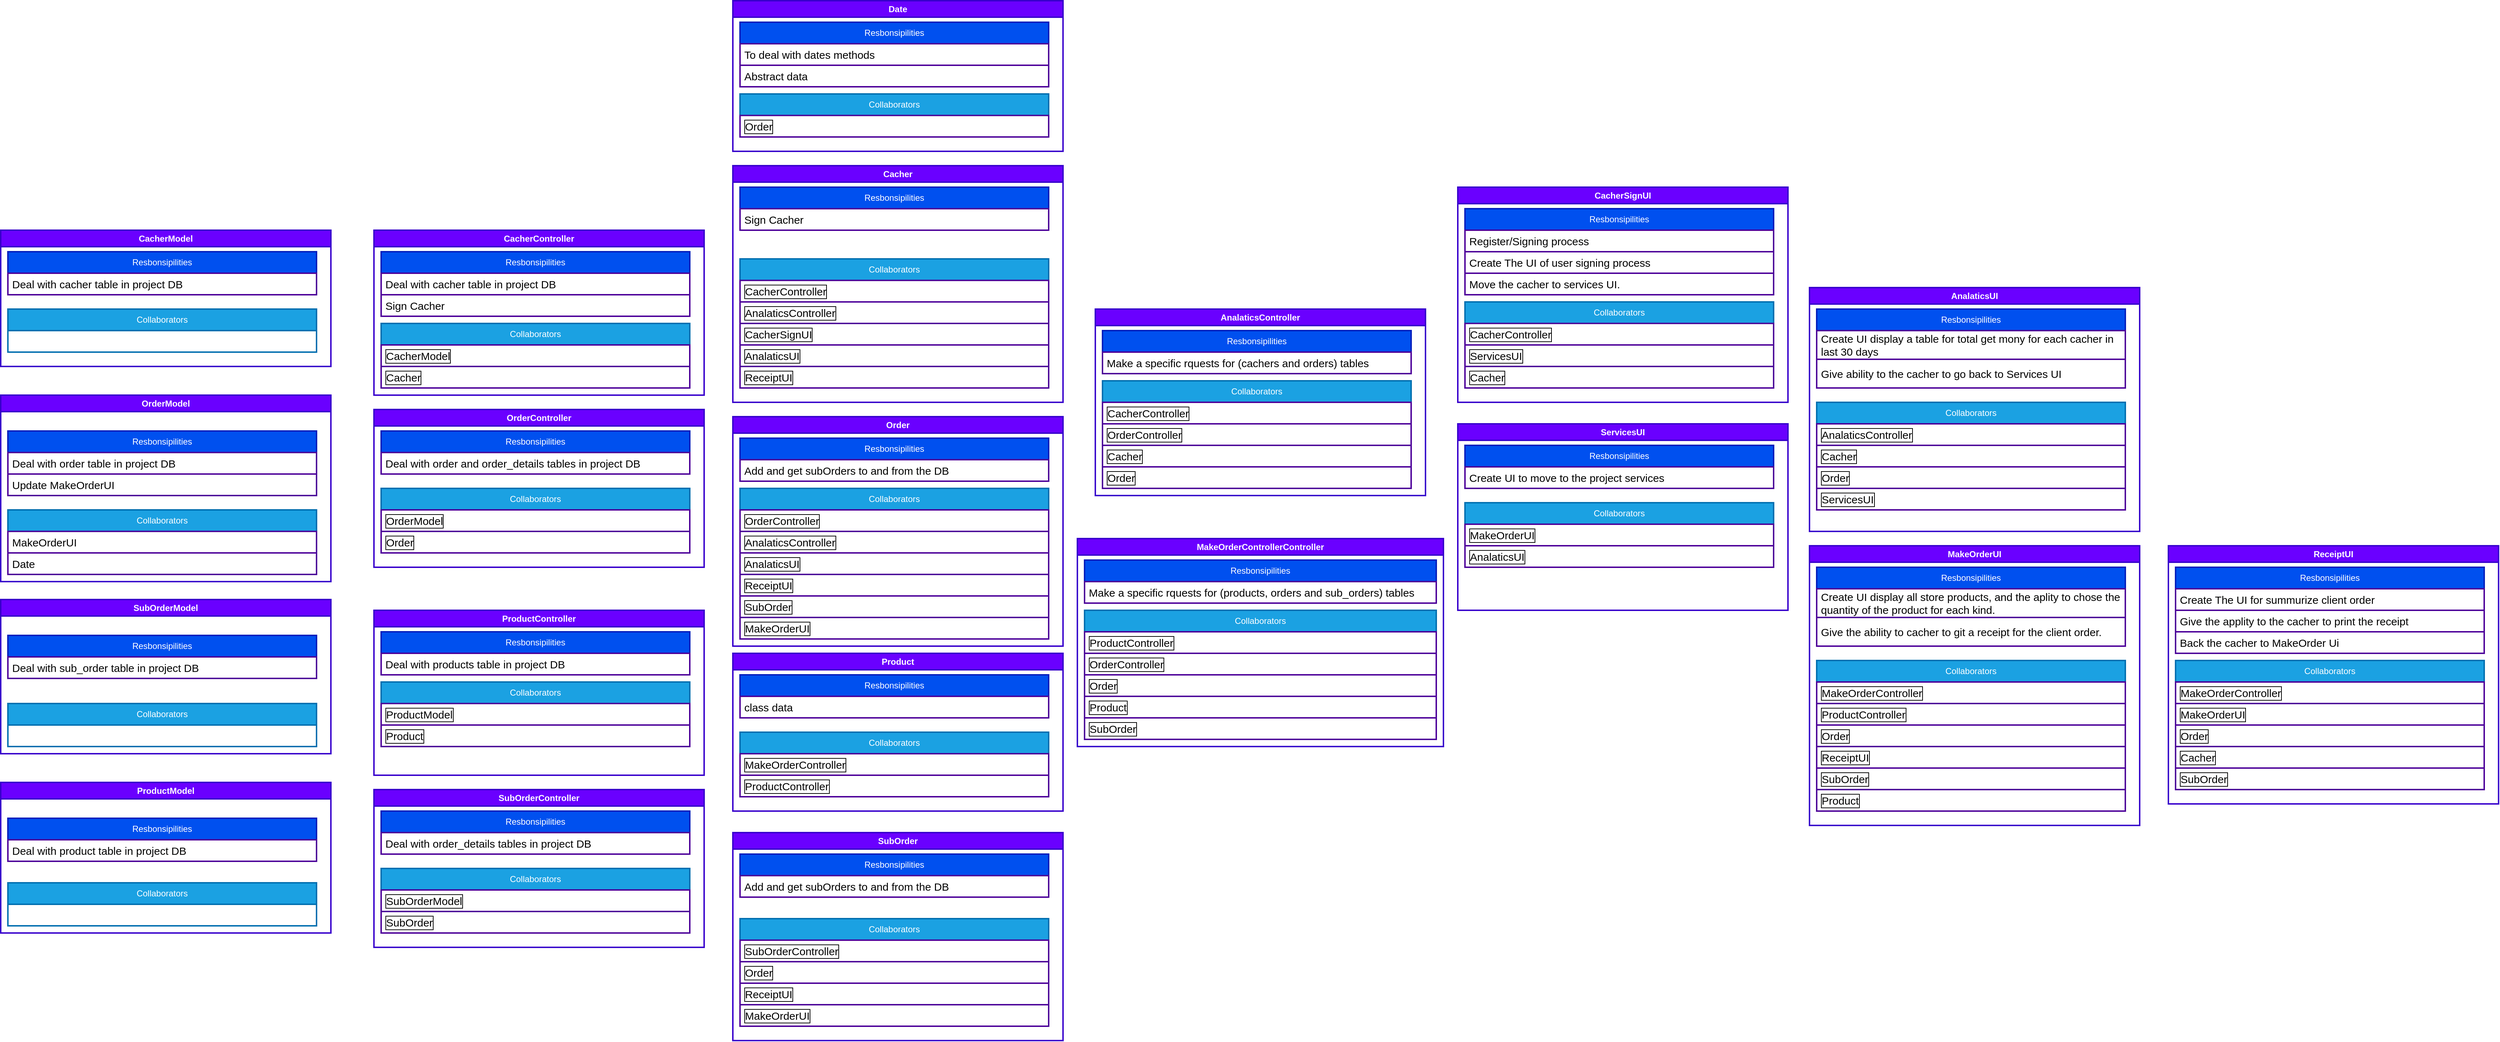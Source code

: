 <mxfile>
    <diagram id="35rbz2cMFURh9ewFK-A6" name="Page-1">
        <mxGraphModel dx="1056" dy="1882" grid="1" gridSize="10" guides="1" tooltips="1" connect="1" arrows="1" fold="1" page="1" pageScale="1" pageWidth="850" pageHeight="1100" background="#ffffff" math="0" shadow="0">
            <root>
                <mxCell id="0"/>
                <mxCell id="1" parent="0"/>
                <mxCell id="2" value="CacherModel" style="swimlane;whiteSpace=wrap;html=1;fillColor=#6a00ff;fontColor=#ffffff;strokeColor=#3700CC;strokeWidth=2;" parent="1" vertex="1">
                    <mxGeometry x="140" y="180" width="460" height="190" as="geometry"/>
                </mxCell>
                <mxCell id="3" value="Resbonsipilities" style="swimlane;fontStyle=0;childLayout=stackLayout;horizontal=1;startSize=30;horizontalStack=0;resizeParent=1;resizeParentMax=0;resizeLast=0;collapsible=1;marginBottom=0;whiteSpace=wrap;html=1;strokeWidth=2;fillColor=#0050ef;fontColor=#ffffff;strokeColor=#001DBC;" parent="2" vertex="1">
                    <mxGeometry x="10" y="30" width="430" height="60" as="geometry"/>
                </mxCell>
                <mxCell id="5" value="&lt;span style=&quot;color: rgb(0, 0, 0); font-size: 15px;&quot;&gt;Deal with cacher table in project DB&lt;/span&gt;&lt;font color=&quot;#000000&quot; style=&quot;font-size: 15px;&quot;&gt;&lt;br style=&quot;font-size: 15px;&quot;&gt;&lt;/font&gt;" style="text;strokeColor=#4C0099;fillColor=none;align=left;verticalAlign=middle;spacingLeft=4;spacingRight=4;overflow=hidden;points=[[0,0.5],[1,0.5]];portConstraint=eastwest;rotatable=0;whiteSpace=wrap;html=1;strokeWidth=2;fontSize=15;" parent="3" vertex="1">
                    <mxGeometry y="30" width="430" height="30" as="geometry"/>
                </mxCell>
                <mxCell id="7" value="Collaborators" style="swimlane;fontStyle=0;childLayout=stackLayout;horizontal=1;startSize=30;horizontalStack=0;resizeParent=1;resizeParentMax=0;resizeLast=0;collapsible=1;marginBottom=0;whiteSpace=wrap;html=1;strokeWidth=2;fillColor=#1ba1e2;fontColor=#ffffff;strokeColor=#006EAF;" parent="2" vertex="1">
                    <mxGeometry x="10" y="110" width="430" height="60" as="geometry"/>
                </mxCell>
                <mxCell id="16" value="OrderModel" style="swimlane;whiteSpace=wrap;html=1;fillColor=#6a00ff;fontColor=#ffffff;strokeColor=#3700CC;strokeWidth=2;" parent="1" vertex="1">
                    <mxGeometry x="140" y="410" width="460" height="260" as="geometry"/>
                </mxCell>
                <mxCell id="17" value="Resbonsipilities" style="swimlane;fontStyle=0;childLayout=stackLayout;horizontal=1;startSize=30;horizontalStack=0;resizeParent=1;resizeParentMax=0;resizeLast=0;collapsible=1;marginBottom=0;whiteSpace=wrap;html=1;strokeWidth=2;fillColor=#0050ef;fontColor=#ffffff;strokeColor=#001DBC;" parent="16" vertex="1">
                    <mxGeometry x="10" y="50" width="430" height="90" as="geometry"/>
                </mxCell>
                <mxCell id="18" value="&lt;font color=&quot;#000000&quot; style=&quot;font-size: 15px;&quot;&gt;Deal with order table in project DB&lt;br style=&quot;font-size: 15px;&quot;&gt;&lt;/font&gt;" style="text;strokeColor=#4C0099;fillColor=none;align=left;verticalAlign=middle;spacingLeft=4;spacingRight=4;overflow=hidden;points=[[0,0.5],[1,0.5]];portConstraint=eastwest;rotatable=0;whiteSpace=wrap;html=1;strokeWidth=2;fontSize=15;" parent="17" vertex="1">
                    <mxGeometry y="30" width="430" height="30" as="geometry"/>
                </mxCell>
                <mxCell id="26" value="&lt;font color=&quot;#000000&quot; style=&quot;font-size: 15px;&quot;&gt;Update MakeOrderUI&lt;br style=&quot;font-size: 15px;&quot;&gt;&lt;/font&gt;" style="text;strokeColor=#4C0099;fillColor=none;align=left;verticalAlign=middle;spacingLeft=4;spacingRight=4;overflow=hidden;points=[[0,0.5],[1,0.5]];portConstraint=eastwest;rotatable=0;whiteSpace=wrap;html=1;strokeWidth=2;fontSize=15;" parent="17" vertex="1">
                    <mxGeometry y="60" width="430" height="30" as="geometry"/>
                </mxCell>
                <mxCell id="19" value="Collaborators" style="swimlane;fontStyle=0;childLayout=stackLayout;horizontal=1;startSize=30;horizontalStack=0;resizeParent=1;resizeParentMax=0;resizeLast=0;collapsible=1;marginBottom=0;whiteSpace=wrap;html=1;strokeWidth=2;fillColor=#1ba1e2;fontColor=#ffffff;strokeColor=#006EAF;" parent="16" vertex="1">
                    <mxGeometry x="10" y="160" width="430" height="90" as="geometry"/>
                </mxCell>
                <mxCell id="191" value="&lt;font color=&quot;#000000&quot; style=&quot;font-size: 15px;&quot;&gt;MakeOrderUI&lt;br style=&quot;font-size: 15px;&quot;&gt;&lt;/font&gt;" style="text;strokeColor=#4C0099;fillColor=none;align=left;verticalAlign=middle;spacingLeft=4;spacingRight=4;overflow=hidden;points=[[0,0.5],[1,0.5]];portConstraint=eastwest;rotatable=0;whiteSpace=wrap;html=1;strokeWidth=2;fontSize=15;" vertex="1" parent="19">
                    <mxGeometry y="30" width="430" height="30" as="geometry"/>
                </mxCell>
                <mxCell id="158" value="&lt;font color=&quot;#000000&quot; style=&quot;font-size: 15px;&quot;&gt;Date&lt;br style=&quot;font-size: 15px;&quot;&gt;&lt;/font&gt;" style="text;strokeColor=#4C0099;fillColor=none;align=left;verticalAlign=middle;spacingLeft=4;spacingRight=4;overflow=hidden;points=[[0,0.5],[1,0.5]];portConstraint=eastwest;rotatable=0;whiteSpace=wrap;html=1;strokeWidth=2;fontSize=15;" vertex="1" parent="19">
                    <mxGeometry y="60" width="430" height="30" as="geometry"/>
                </mxCell>
                <mxCell id="31" value="ProductModel" style="swimlane;whiteSpace=wrap;html=1;fillColor=#6a00ff;fontColor=#ffffff;strokeColor=#3700CC;strokeWidth=2;" parent="1" vertex="1">
                    <mxGeometry x="140" y="950" width="460" height="210" as="geometry"/>
                </mxCell>
                <mxCell id="32" value="Resbonsipilities" style="swimlane;fontStyle=0;childLayout=stackLayout;horizontal=1;startSize=30;horizontalStack=0;resizeParent=1;resizeParentMax=0;resizeLast=0;collapsible=1;marginBottom=0;whiteSpace=wrap;html=1;strokeWidth=2;fillColor=#0050ef;fontColor=#ffffff;strokeColor=#001DBC;" parent="31" vertex="1">
                    <mxGeometry x="10" y="50" width="430" height="60" as="geometry"/>
                </mxCell>
                <mxCell id="33" value="&lt;font color=&quot;#000000&quot; style=&quot;font-size: 15px;&quot;&gt;Deal with product table in project DB&lt;br style=&quot;font-size: 15px;&quot;&gt;&lt;/font&gt;" style="text;strokeColor=#4C0099;fillColor=none;align=left;verticalAlign=middle;spacingLeft=4;spacingRight=4;overflow=hidden;points=[[0,0.5],[1,0.5]];portConstraint=eastwest;rotatable=0;whiteSpace=wrap;html=1;strokeWidth=2;fontSize=15;" parent="32" vertex="1">
                    <mxGeometry y="30" width="430" height="30" as="geometry"/>
                </mxCell>
                <mxCell id="35" value="Collaborators" style="swimlane;fontStyle=0;childLayout=stackLayout;horizontal=1;startSize=30;horizontalStack=0;resizeParent=1;resizeParentMax=0;resizeLast=0;collapsible=1;marginBottom=0;whiteSpace=wrap;html=1;strokeWidth=2;fillColor=#1ba1e2;fontColor=#ffffff;strokeColor=#006EAF;" parent="31" vertex="1">
                    <mxGeometry x="10" y="140" width="430" height="60" as="geometry"/>
                </mxCell>
                <mxCell id="37" value="CacherController" style="swimlane;whiteSpace=wrap;html=1;fillColor=#6a00ff;fontColor=#ffffff;strokeColor=#3700CC;strokeWidth=2;" parent="1" vertex="1">
                    <mxGeometry x="660" y="180" width="460" height="230" as="geometry"/>
                </mxCell>
                <mxCell id="38" value="Resbonsipilities" style="swimlane;fontStyle=0;childLayout=stackLayout;horizontal=1;startSize=30;horizontalStack=0;resizeParent=1;resizeParentMax=0;resizeLast=0;collapsible=1;marginBottom=0;whiteSpace=wrap;html=1;strokeWidth=2;fillColor=#0050ef;fontColor=#ffffff;strokeColor=#001DBC;" parent="37" vertex="1">
                    <mxGeometry x="10" y="30" width="430" height="90" as="geometry"/>
                </mxCell>
                <mxCell id="39" value="&lt;span style=&quot;color: rgb(0, 0, 0); font-size: 15px;&quot;&gt;Deal with cacher table in project DB&lt;/span&gt;&lt;font color=&quot;#000000&quot; style=&quot;font-size: 15px;&quot;&gt;&lt;br style=&quot;font-size: 15px;&quot;&gt;&lt;/font&gt;" style="text;strokeColor=#4C0099;fillColor=none;align=left;verticalAlign=middle;spacingLeft=4;spacingRight=4;overflow=hidden;points=[[0,0.5],[1,0.5]];portConstraint=eastwest;rotatable=0;whiteSpace=wrap;html=1;strokeWidth=2;fontSize=15;" parent="38" vertex="1">
                    <mxGeometry y="30" width="430" height="30" as="geometry"/>
                </mxCell>
                <mxCell id="40" value="&lt;span style=&quot;color: rgb(0, 0, 0); font-size: 15px;&quot;&gt;Sign Cacher&lt;/span&gt;&lt;font color=&quot;#000000&quot; style=&quot;font-size: 15px;&quot;&gt;&lt;br style=&quot;font-size: 15px;&quot;&gt;&lt;/font&gt;" style="text;strokeColor=#4C0099;fillColor=none;align=left;verticalAlign=middle;spacingLeft=4;spacingRight=4;overflow=hidden;points=[[0,0.5],[1,0.5]];portConstraint=eastwest;rotatable=0;whiteSpace=wrap;html=1;strokeWidth=2;fontSize=15;" parent="38" vertex="1">
                    <mxGeometry y="60" width="430" height="30" as="geometry"/>
                </mxCell>
                <mxCell id="42" value="Collaborators" style="swimlane;fontStyle=0;childLayout=stackLayout;horizontal=1;startSize=30;horizontalStack=0;resizeParent=1;resizeParentMax=0;resizeLast=0;collapsible=1;marginBottom=0;whiteSpace=wrap;html=1;strokeWidth=2;fillColor=#1ba1e2;fontColor=#ffffff;strokeColor=#006EAF;" parent="37" vertex="1">
                    <mxGeometry x="10" y="130" width="430" height="90" as="geometry"/>
                </mxCell>
                <mxCell id="113" value="&lt;font color=&quot;#000000&quot; style=&quot;font-size: 15px;&quot;&gt;CacherModel&lt;br style=&quot;font-size: 15px;&quot;&gt;&lt;/font&gt;" style="text;strokeColor=#4C0099;fillColor=none;align=left;verticalAlign=middle;spacingLeft=4;spacingRight=4;overflow=hidden;points=[[0,0.5],[1,0.5]];portConstraint=eastwest;rotatable=0;whiteSpace=wrap;html=1;strokeWidth=2;fontSize=15;labelBorderColor=default;" parent="42" vertex="1">
                    <mxGeometry y="30" width="430" height="30" as="geometry"/>
                </mxCell>
                <mxCell id="43" value="&lt;font color=&quot;#000000&quot; style=&quot;font-size: 15px;&quot;&gt;Cacher&lt;br style=&quot;font-size: 15px;&quot;&gt;&lt;/font&gt;" style="text;strokeColor=#4C0099;fillColor=none;align=left;verticalAlign=middle;spacingLeft=4;spacingRight=4;overflow=hidden;points=[[0,0.5],[1,0.5]];portConstraint=eastwest;rotatable=0;whiteSpace=wrap;html=1;strokeWidth=2;fontSize=15;labelBorderColor=default;" parent="42" vertex="1">
                    <mxGeometry y="60" width="430" height="30" as="geometry"/>
                </mxCell>
                <mxCell id="44" value="OrderController" style="swimlane;whiteSpace=wrap;html=1;fillColor=#6a00ff;fontColor=#ffffff;strokeColor=#3700CC;strokeWidth=2;" parent="1" vertex="1">
                    <mxGeometry x="660" y="430" width="460" height="220" as="geometry"/>
                </mxCell>
                <mxCell id="45" value="Resbonsipilities" style="swimlane;fontStyle=0;childLayout=stackLayout;horizontal=1;startSize=30;horizontalStack=0;resizeParent=1;resizeParentMax=0;resizeLast=0;collapsible=1;marginBottom=0;whiteSpace=wrap;html=1;strokeWidth=2;fillColor=#0050ef;fontColor=#ffffff;strokeColor=#001DBC;" parent="44" vertex="1">
                    <mxGeometry x="10" y="30" width="430" height="60" as="geometry"/>
                </mxCell>
                <mxCell id="46" value="&lt;span style=&quot;color: rgb(0, 0, 0); font-size: 15px;&quot;&gt;Deal with order and order_details tables in project DB&lt;/span&gt;&lt;font color=&quot;#000000&quot; style=&quot;font-size: 15px;&quot;&gt;&lt;br style=&quot;font-size: 15px;&quot;&gt;&lt;/font&gt;" style="text;strokeColor=#4C0099;fillColor=none;align=left;verticalAlign=middle;spacingLeft=4;spacingRight=4;overflow=hidden;points=[[0,0.5],[1,0.5]];portConstraint=eastwest;rotatable=0;whiteSpace=wrap;html=1;strokeWidth=2;fontSize=15;" parent="45" vertex="1">
                    <mxGeometry y="30" width="430" height="30" as="geometry"/>
                </mxCell>
                <mxCell id="48" value="Collaborators" style="swimlane;fontStyle=0;childLayout=stackLayout;horizontal=1;startSize=30;horizontalStack=0;resizeParent=1;resizeParentMax=0;resizeLast=0;collapsible=1;marginBottom=0;whiteSpace=wrap;html=1;strokeWidth=2;fillColor=#1ba1e2;fontColor=#ffffff;strokeColor=#006EAF;" parent="44" vertex="1">
                    <mxGeometry x="10" y="110" width="430" height="90" as="geometry"/>
                </mxCell>
                <mxCell id="123" value="&lt;font color=&quot;#000000&quot; style=&quot;font-size: 15px;&quot;&gt;OrderModel&lt;br style=&quot;font-size: 15px;&quot;&gt;&lt;/font&gt;" style="text;strokeColor=#4C0099;fillColor=none;align=left;verticalAlign=middle;spacingLeft=4;spacingRight=4;overflow=hidden;points=[[0,0.5],[1,0.5]];portConstraint=eastwest;rotatable=0;whiteSpace=wrap;html=1;strokeWidth=2;fontSize=15;labelBorderColor=default;" parent="48" vertex="1">
                    <mxGeometry y="30" width="430" height="30" as="geometry"/>
                </mxCell>
                <mxCell id="49" value="&lt;font color=&quot;#000000&quot; style=&quot;font-size: 15px;&quot;&gt;Order&lt;br style=&quot;font-size: 15px;&quot;&gt;&lt;/font&gt;" style="text;strokeColor=#4C0099;fillColor=none;align=left;verticalAlign=middle;spacingLeft=4;spacingRight=4;overflow=hidden;points=[[0,0.5],[1,0.5]];portConstraint=eastwest;rotatable=0;whiteSpace=wrap;html=1;strokeWidth=2;fontSize=15;labelBorderColor=default;" parent="48" vertex="1">
                    <mxGeometry y="60" width="430" height="30" as="geometry"/>
                </mxCell>
                <mxCell id="50" value="ProductController" style="swimlane;whiteSpace=wrap;html=1;fillColor=#6a00ff;fontColor=#ffffff;strokeColor=#3700CC;strokeWidth=2;" parent="1" vertex="1">
                    <mxGeometry x="660" y="710" width="460" height="230" as="geometry"/>
                </mxCell>
                <mxCell id="51" value="Resbonsipilities" style="swimlane;fontStyle=0;childLayout=stackLayout;horizontal=1;startSize=30;horizontalStack=0;resizeParent=1;resizeParentMax=0;resizeLast=0;collapsible=1;marginBottom=0;whiteSpace=wrap;html=1;strokeWidth=2;fillColor=#0050ef;fontColor=#ffffff;strokeColor=#001DBC;" parent="50" vertex="1">
                    <mxGeometry x="10" y="30" width="430" height="60" as="geometry"/>
                </mxCell>
                <mxCell id="52" value="&lt;span style=&quot;color: rgb(0, 0, 0); font-size: 15px;&quot;&gt;Deal with products table in project DB&lt;/span&gt;&lt;font color=&quot;#000000&quot; style=&quot;font-size: 15px;&quot;&gt;&lt;br style=&quot;font-size: 15px;&quot;&gt;&lt;/font&gt;" style="text;strokeColor=#4C0099;fillColor=none;align=left;verticalAlign=middle;spacingLeft=4;spacingRight=4;overflow=hidden;points=[[0,0.5],[1,0.5]];portConstraint=eastwest;rotatable=0;whiteSpace=wrap;html=1;strokeWidth=2;fontSize=15;" parent="51" vertex="1">
                    <mxGeometry y="30" width="430" height="30" as="geometry"/>
                </mxCell>
                <mxCell id="53" value="Collaborators" style="swimlane;fontStyle=0;childLayout=stackLayout;horizontal=1;startSize=30;horizontalStack=0;resizeParent=1;resizeParentMax=0;resizeLast=0;collapsible=1;marginBottom=0;whiteSpace=wrap;html=1;strokeWidth=2;fillColor=#1ba1e2;fontColor=#ffffff;strokeColor=#006EAF;" parent="50" vertex="1">
                    <mxGeometry x="10" y="100" width="430" height="90" as="geometry"/>
                </mxCell>
                <mxCell id="142" value="&lt;font color=&quot;#000000&quot; style=&quot;font-size: 15px;&quot;&gt;ProductModel&lt;br style=&quot;font-size: 15px;&quot;&gt;&lt;/font&gt;" style="text;strokeColor=#4C0099;fillColor=none;align=left;verticalAlign=middle;spacingLeft=4;spacingRight=4;overflow=hidden;points=[[0,0.5],[1,0.5]];portConstraint=eastwest;rotatable=0;whiteSpace=wrap;html=1;strokeWidth=2;fontSize=15;labelBorderColor=default;" parent="53" vertex="1">
                    <mxGeometry y="30" width="430" height="30" as="geometry"/>
                </mxCell>
                <mxCell id="54" value="&lt;font color=&quot;#000000&quot; style=&quot;font-size: 15px;&quot;&gt;Product&lt;br style=&quot;font-size: 15px;&quot;&gt;&lt;/font&gt;" style="text;strokeColor=#4C0099;fillColor=none;align=left;verticalAlign=middle;spacingLeft=4;spacingRight=4;overflow=hidden;points=[[0,0.5],[1,0.5]];portConstraint=eastwest;rotatable=0;whiteSpace=wrap;html=1;strokeWidth=2;fontSize=15;labelBorderColor=default;" parent="53" vertex="1">
                    <mxGeometry y="60" width="430" height="30" as="geometry"/>
                </mxCell>
                <mxCell id="55" value="AnalaticsController" style="swimlane;whiteSpace=wrap;html=1;fillColor=#6a00ff;fontColor=#ffffff;strokeColor=#3700CC;strokeWidth=2;" parent="1" vertex="1">
                    <mxGeometry x="1665" y="290" width="460" height="260" as="geometry"/>
                </mxCell>
                <mxCell id="56" value="Resbonsipilities" style="swimlane;fontStyle=0;childLayout=stackLayout;horizontal=1;startSize=30;horizontalStack=0;resizeParent=1;resizeParentMax=0;resizeLast=0;collapsible=1;marginBottom=0;whiteSpace=wrap;html=1;strokeWidth=2;fillColor=#0050ef;fontColor=#ffffff;strokeColor=#001DBC;" parent="55" vertex="1">
                    <mxGeometry x="10" y="30" width="430" height="60" as="geometry"/>
                </mxCell>
                <mxCell id="57" value="&lt;font color=&quot;#000000&quot; style=&quot;font-size: 15px;&quot;&gt;Make a specific rquests for (cachers and orders) tables&lt;br style=&quot;font-size: 15px;&quot;&gt;&lt;/font&gt;" style="text;strokeColor=#4C0099;fillColor=none;align=left;verticalAlign=middle;spacingLeft=4;spacingRight=4;overflow=hidden;points=[[0,0.5],[1,0.5]];portConstraint=eastwest;rotatable=0;whiteSpace=wrap;html=1;strokeWidth=2;fontSize=15;" parent="56" vertex="1">
                    <mxGeometry y="30" width="430" height="30" as="geometry"/>
                </mxCell>
                <mxCell id="59" value="Collaborators" style="swimlane;fontStyle=0;childLayout=stackLayout;horizontal=1;startSize=30;horizontalStack=0;resizeParent=1;resizeParentMax=0;resizeLast=0;collapsible=1;marginBottom=0;whiteSpace=wrap;html=1;strokeWidth=2;fillColor=#1ba1e2;fontColor=#ffffff;strokeColor=#006EAF;" parent="55" vertex="1">
                    <mxGeometry x="10" y="100" width="430" height="150" as="geometry"/>
                </mxCell>
                <mxCell id="60" value="&lt;font color=&quot;#000000&quot; style=&quot;font-size: 15px;&quot;&gt;CacherController&lt;br style=&quot;font-size: 15px;&quot;&gt;&lt;/font&gt;" style="text;strokeColor=#4C0099;fillColor=none;align=left;verticalAlign=middle;spacingLeft=4;spacingRight=4;overflow=hidden;points=[[0,0.5],[1,0.5]];portConstraint=eastwest;rotatable=0;whiteSpace=wrap;html=1;strokeWidth=2;fontSize=15;labelBorderColor=default;" parent="59" vertex="1">
                    <mxGeometry y="30" width="430" height="30" as="geometry"/>
                </mxCell>
                <mxCell id="61" value="&lt;font color=&quot;#000000&quot; style=&quot;font-size: 15px;&quot;&gt;OrderController&lt;br style=&quot;font-size: 15px;&quot;&gt;&lt;/font&gt;" style="text;strokeColor=#4C0099;fillColor=none;align=left;verticalAlign=middle;spacingLeft=4;spacingRight=4;overflow=hidden;points=[[0,0.5],[1,0.5]];portConstraint=eastwest;rotatable=0;whiteSpace=wrap;html=1;strokeWidth=2;fontSize=15;labelBorderColor=default;" parent="59" vertex="1">
                    <mxGeometry y="60" width="430" height="30" as="geometry"/>
                </mxCell>
                <mxCell id="114" value="&lt;font color=&quot;#000000&quot; style=&quot;font-size: 15px;&quot;&gt;Cacher&lt;br style=&quot;font-size: 15px;&quot;&gt;&lt;/font&gt;" style="text;strokeColor=#4C0099;fillColor=none;align=left;verticalAlign=middle;spacingLeft=4;spacingRight=4;overflow=hidden;points=[[0,0.5],[1,0.5]];portConstraint=eastwest;rotatable=0;whiteSpace=wrap;html=1;strokeWidth=2;fontSize=15;labelBorderColor=default;" parent="59" vertex="1">
                    <mxGeometry y="90" width="430" height="30" as="geometry"/>
                </mxCell>
                <mxCell id="126" value="&lt;font color=&quot;#000000&quot; style=&quot;font-size: 15px;&quot;&gt;Order&lt;br style=&quot;font-size: 15px;&quot;&gt;&lt;/font&gt;" style="text;strokeColor=#4C0099;fillColor=none;align=left;verticalAlign=middle;spacingLeft=4;spacingRight=4;overflow=hidden;points=[[0,0.5],[1,0.5]];portConstraint=eastwest;rotatable=0;whiteSpace=wrap;html=1;strokeWidth=2;fontSize=15;labelBorderColor=default;" parent="59" vertex="1">
                    <mxGeometry y="120" width="430" height="30" as="geometry"/>
                </mxCell>
                <mxCell id="62" value="MakeOrderControllerController" style="swimlane;whiteSpace=wrap;html=1;fillColor=#6a00ff;fontColor=#ffffff;strokeColor=#3700CC;strokeWidth=2;" parent="1" vertex="1">
                    <mxGeometry x="1640" y="610" width="510" height="290" as="geometry"/>
                </mxCell>
                <mxCell id="63" value="Resbonsipilities" style="swimlane;fontStyle=0;childLayout=stackLayout;horizontal=1;startSize=30;horizontalStack=0;resizeParent=1;resizeParentMax=0;resizeLast=0;collapsible=1;marginBottom=0;whiteSpace=wrap;html=1;strokeWidth=2;fillColor=#0050ef;fontColor=#ffffff;strokeColor=#001DBC;" parent="62" vertex="1">
                    <mxGeometry x="10" y="30" width="490" height="60" as="geometry"/>
                </mxCell>
                <mxCell id="64" value="&lt;font color=&quot;#000000&quot; style=&quot;font-size: 15px;&quot;&gt;Make a specific rquests for (products, orders and sub_orders) tables&lt;br style=&quot;font-size: 15px;&quot;&gt;&lt;/font&gt;" style="text;strokeColor=#4C0099;fillColor=none;align=left;verticalAlign=middle;spacingLeft=4;spacingRight=4;overflow=hidden;points=[[0,0.5],[1,0.5]];portConstraint=eastwest;rotatable=0;whiteSpace=wrap;html=1;strokeWidth=2;fontSize=15;" parent="63" vertex="1">
                    <mxGeometry y="30" width="490" height="30" as="geometry"/>
                </mxCell>
                <mxCell id="65" value="Collaborators" style="swimlane;fontStyle=0;childLayout=stackLayout;horizontal=1;startSize=30;horizontalStack=0;resizeParent=1;resizeParentMax=0;resizeLast=0;collapsible=1;marginBottom=0;whiteSpace=wrap;html=1;strokeWidth=2;fillColor=#1ba1e2;fontColor=#ffffff;strokeColor=#006EAF;" parent="62" vertex="1">
                    <mxGeometry x="10" y="100" width="490" height="180" as="geometry"/>
                </mxCell>
                <mxCell id="66" value="&lt;font color=&quot;#000000&quot; style=&quot;font-size: 15px;&quot;&gt;ProductController&lt;br style=&quot;font-size: 15px;&quot;&gt;&lt;/font&gt;" style="text;strokeColor=#4C0099;fillColor=none;align=left;verticalAlign=middle;spacingLeft=4;spacingRight=4;overflow=hidden;points=[[0,0.5],[1,0.5]];portConstraint=eastwest;rotatable=0;whiteSpace=wrap;html=1;strokeWidth=2;fontSize=15;labelBorderColor=default;" parent="65" vertex="1">
                    <mxGeometry y="30" width="490" height="30" as="geometry"/>
                </mxCell>
                <mxCell id="125" value="&lt;font color=&quot;#000000&quot; style=&quot;font-size: 15px;&quot;&gt;OrderController&lt;br style=&quot;font-size: 15px;&quot;&gt;&lt;/font&gt;" style="text;strokeColor=#4C0099;fillColor=none;align=left;verticalAlign=middle;spacingLeft=4;spacingRight=4;overflow=hidden;points=[[0,0.5],[1,0.5]];portConstraint=eastwest;rotatable=0;whiteSpace=wrap;html=1;strokeWidth=2;fontSize=15;labelBorderColor=default;" parent="65" vertex="1">
                    <mxGeometry y="60" width="490" height="30" as="geometry"/>
                </mxCell>
                <mxCell id="67" value="&lt;font color=&quot;#000000&quot; style=&quot;font-size: 15px;&quot;&gt;Order&lt;br style=&quot;font-size: 15px;&quot;&gt;&lt;/font&gt;" style="text;strokeColor=#4C0099;fillColor=none;align=left;verticalAlign=middle;spacingLeft=4;spacingRight=4;overflow=hidden;points=[[0,0.5],[1,0.5]];portConstraint=eastwest;rotatable=0;whiteSpace=wrap;html=1;strokeWidth=2;fontSize=15;labelBorderColor=default;" parent="65" vertex="1">
                    <mxGeometry y="90" width="490" height="30" as="geometry"/>
                </mxCell>
                <mxCell id="143" value="&lt;font color=&quot;#000000&quot; style=&quot;font-size: 15px;&quot;&gt;Product&lt;br style=&quot;font-size: 15px;&quot;&gt;&lt;/font&gt;" style="text;strokeColor=#4C0099;fillColor=none;align=left;verticalAlign=middle;spacingLeft=4;spacingRight=4;overflow=hidden;points=[[0,0.5],[1,0.5]];portConstraint=eastwest;rotatable=0;whiteSpace=wrap;html=1;strokeWidth=2;fontSize=15;labelBorderColor=default;" parent="65" vertex="1">
                    <mxGeometry y="120" width="490" height="30" as="geometry"/>
                </mxCell>
                <mxCell id="178" value="&lt;font color=&quot;#000000&quot; style=&quot;font-size: 15px;&quot;&gt;SubOrder&lt;br style=&quot;font-size: 15px;&quot;&gt;&lt;/font&gt;" style="text;strokeColor=#4C0099;fillColor=none;align=left;verticalAlign=middle;spacingLeft=4;spacingRight=4;overflow=hidden;points=[[0,0.5],[1,0.5]];portConstraint=eastwest;rotatable=0;whiteSpace=wrap;html=1;strokeWidth=2;fontSize=15;labelBorderColor=default;" vertex="1" parent="65">
                    <mxGeometry y="150" width="490" height="30" as="geometry"/>
                </mxCell>
                <mxCell id="68" value="CacherSignUI" style="swimlane;whiteSpace=wrap;html=1;fillColor=#6a00ff;fontColor=#ffffff;strokeColor=#3700CC;strokeWidth=2;" parent="1" vertex="1">
                    <mxGeometry x="2170" y="120" width="460" height="300" as="geometry"/>
                </mxCell>
                <mxCell id="69" value="Resbonsipilities" style="swimlane;fontStyle=0;childLayout=stackLayout;horizontal=1;startSize=30;horizontalStack=0;resizeParent=1;resizeParentMax=0;resizeLast=0;collapsible=1;marginBottom=0;whiteSpace=wrap;html=1;strokeWidth=2;fillColor=#0050ef;fontColor=#ffffff;strokeColor=#001DBC;" parent="68" vertex="1">
                    <mxGeometry x="10" y="30" width="430" height="120" as="geometry"/>
                </mxCell>
                <mxCell id="74" value="&lt;span style=&quot;color: rgb(0, 0, 0); font-size: 15px;&quot;&gt;Register/Signing process&lt;/span&gt;&lt;font color=&quot;#000000&quot; style=&quot;font-size: 15px;&quot;&gt;&lt;br style=&quot;font-size: 15px;&quot;&gt;&lt;/font&gt;" style="text;strokeColor=#4C0099;fillColor=none;align=left;verticalAlign=middle;spacingLeft=4;spacingRight=4;overflow=hidden;points=[[0,0.5],[1,0.5]];portConstraint=eastwest;rotatable=0;whiteSpace=wrap;html=1;strokeWidth=2;fontSize=15;" parent="69" vertex="1">
                    <mxGeometry y="30" width="430" height="30" as="geometry"/>
                </mxCell>
                <mxCell id="70" value="&lt;span style=&quot;color: rgb(0, 0, 0); font-size: 15px;&quot;&gt;Create The UI of user signing process&lt;/span&gt;&lt;font color=&quot;#000000&quot; style=&quot;font-size: 15px;&quot;&gt;&lt;br style=&quot;font-size: 15px;&quot;&gt;&lt;/font&gt;" style="text;strokeColor=#4C0099;fillColor=none;align=left;verticalAlign=middle;spacingLeft=4;spacingRight=4;overflow=hidden;points=[[0,0.5],[1,0.5]];portConstraint=eastwest;rotatable=0;whiteSpace=wrap;html=1;strokeWidth=2;fontSize=15;" parent="69" vertex="1">
                    <mxGeometry y="60" width="430" height="30" as="geometry"/>
                </mxCell>
                <mxCell id="71" value="&lt;span style=&quot;color: rgb(0, 0, 0); font-size: 15px;&quot;&gt;Move the cacher to services UI.&lt;/span&gt;&lt;font color=&quot;#000000&quot; style=&quot;font-size: 15px;&quot;&gt;&lt;br style=&quot;font-size: 15px;&quot;&gt;&lt;/font&gt;" style="text;strokeColor=#4C0099;fillColor=none;align=left;verticalAlign=middle;spacingLeft=4;spacingRight=4;overflow=hidden;points=[[0,0.5],[1,0.5]];portConstraint=eastwest;rotatable=0;whiteSpace=wrap;html=1;strokeWidth=2;fontSize=15;" parent="69" vertex="1">
                    <mxGeometry y="90" width="430" height="30" as="geometry"/>
                </mxCell>
                <mxCell id="72" value="Collaborators" style="swimlane;fontStyle=0;childLayout=stackLayout;horizontal=1;startSize=30;horizontalStack=0;resizeParent=1;resizeParentMax=0;resizeLast=0;collapsible=1;marginBottom=0;whiteSpace=wrap;html=1;strokeWidth=2;fillColor=#1ba1e2;fontColor=#ffffff;strokeColor=#006EAF;" parent="68" vertex="1">
                    <mxGeometry x="10" y="160" width="430" height="120" as="geometry"/>
                </mxCell>
                <mxCell id="73" value="&lt;font color=&quot;#000000&quot; style=&quot;font-size: 15px;&quot;&gt;CacherController&lt;br style=&quot;font-size: 15px;&quot;&gt;&lt;/font&gt;" style="text;strokeColor=#4C0099;fillColor=none;align=left;verticalAlign=middle;spacingLeft=4;spacingRight=4;overflow=hidden;points=[[0,0.5],[1,0.5]];portConstraint=eastwest;rotatable=0;whiteSpace=wrap;html=1;strokeWidth=2;fontSize=15;labelBorderColor=default;" parent="72" vertex="1">
                    <mxGeometry y="30" width="430" height="30" as="geometry"/>
                </mxCell>
                <mxCell id="82" value="&lt;font color=&quot;#000000&quot; style=&quot;font-size: 15px;&quot;&gt;ServicesUI&lt;br style=&quot;font-size: 15px;&quot;&gt;&lt;/font&gt;" style="text;strokeColor=#4C0099;fillColor=none;align=left;verticalAlign=middle;spacingLeft=4;spacingRight=4;overflow=hidden;points=[[0,0.5],[1,0.5]];portConstraint=eastwest;rotatable=0;whiteSpace=wrap;html=1;strokeWidth=2;fontSize=15;labelBorderColor=default;" parent="72" vertex="1">
                    <mxGeometry y="60" width="430" height="30" as="geometry"/>
                </mxCell>
                <mxCell id="127" value="&lt;font color=&quot;#000000&quot; style=&quot;font-size: 15px;&quot;&gt;Cacher&lt;br style=&quot;font-size: 15px;&quot;&gt;&lt;/font&gt;" style="text;strokeColor=#4C0099;fillColor=none;align=left;verticalAlign=middle;spacingLeft=4;spacingRight=4;overflow=hidden;points=[[0,0.5],[1,0.5]];portConstraint=eastwest;rotatable=0;whiteSpace=wrap;html=1;strokeWidth=2;fontSize=15;labelBorderColor=default;" parent="72" vertex="1">
                    <mxGeometry y="90" width="430" height="30" as="geometry"/>
                </mxCell>
                <mxCell id="75" value="ReceiptUI" style="swimlane;whiteSpace=wrap;html=1;fillColor=#6a00ff;fontColor=#ffffff;strokeColor=#3700CC;strokeWidth=2;" parent="1" vertex="1">
                    <mxGeometry x="3160" y="620" width="460" height="360" as="geometry"/>
                </mxCell>
                <mxCell id="76" value="Resbonsipilities" style="swimlane;fontStyle=0;childLayout=stackLayout;horizontal=1;startSize=30;horizontalStack=0;resizeParent=1;resizeParentMax=0;resizeLast=0;collapsible=1;marginBottom=0;whiteSpace=wrap;html=1;strokeWidth=2;fillColor=#0050ef;fontColor=#ffffff;strokeColor=#001DBC;" parent="75" vertex="1">
                    <mxGeometry x="10" y="30" width="430" height="120" as="geometry"/>
                </mxCell>
                <mxCell id="78" value="&lt;span style=&quot;color: rgb(0, 0, 0); font-size: 15px;&quot;&gt;Create The UI for summurize client order&lt;/span&gt;&lt;font color=&quot;#000000&quot; style=&quot;font-size: 15px;&quot;&gt;&lt;br style=&quot;font-size: 15px;&quot;&gt;&lt;/font&gt;" style="text;strokeColor=#4C0099;fillColor=none;align=left;verticalAlign=middle;spacingLeft=4;spacingRight=4;overflow=hidden;points=[[0,0.5],[1,0.5]];portConstraint=eastwest;rotatable=0;whiteSpace=wrap;html=1;strokeWidth=2;fontSize=15;" parent="76" vertex="1">
                    <mxGeometry y="30" width="430" height="30" as="geometry"/>
                </mxCell>
                <mxCell id="92" value="&lt;span style=&quot;color: rgb(0, 0, 0); font-size: 15px;&quot;&gt;Give the applity to the cacher to print the receipt&lt;/span&gt;&lt;font color=&quot;#000000&quot; style=&quot;font-size: 15px;&quot;&gt;&lt;br style=&quot;font-size: 15px;&quot;&gt;&lt;/font&gt;" style="text;strokeColor=#4C0099;fillColor=none;align=left;verticalAlign=middle;spacingLeft=4;spacingRight=4;overflow=hidden;points=[[0,0.5],[1,0.5]];portConstraint=eastwest;rotatable=0;whiteSpace=wrap;html=1;strokeWidth=2;fontSize=15;" parent="76" vertex="1">
                    <mxGeometry y="60" width="430" height="30" as="geometry"/>
                </mxCell>
                <mxCell id="79" value="&lt;span style=&quot;color: rgb(0, 0, 0); font-size: 15px;&quot;&gt;Back the cacher to MakeOrder Ui&lt;/span&gt;&lt;font color=&quot;#000000&quot; style=&quot;font-size: 15px;&quot;&gt;&lt;br style=&quot;font-size: 15px;&quot;&gt;&lt;/font&gt;" style="text;strokeColor=#4C0099;fillColor=none;align=left;verticalAlign=middle;spacingLeft=4;spacingRight=4;overflow=hidden;points=[[0,0.5],[1,0.5]];portConstraint=eastwest;rotatable=0;whiteSpace=wrap;html=1;strokeWidth=2;fontSize=15;" parent="76" vertex="1">
                    <mxGeometry y="90" width="430" height="30" as="geometry"/>
                </mxCell>
                <mxCell id="80" value="Collaborators" style="swimlane;fontStyle=0;childLayout=stackLayout;horizontal=1;startSize=30;horizontalStack=0;resizeParent=1;resizeParentMax=0;resizeLast=0;collapsible=1;marginBottom=0;whiteSpace=wrap;html=1;strokeWidth=2;fillColor=#1ba1e2;fontColor=#ffffff;strokeColor=#006EAF;" parent="75" vertex="1">
                    <mxGeometry x="10" y="160" width="430" height="180" as="geometry"/>
                </mxCell>
                <mxCell id="81" value="&lt;font color=&quot;#000000&quot; style=&quot;font-size: 15px;&quot;&gt;MakeOrderController&lt;br style=&quot;font-size: 15px;&quot;&gt;&lt;/font&gt;" style="text;strokeColor=#4C0099;fillColor=none;align=left;verticalAlign=middle;spacingLeft=4;spacingRight=4;overflow=hidden;points=[[0,0.5],[1,0.5]];portConstraint=eastwest;rotatable=0;whiteSpace=wrap;html=1;strokeWidth=2;fontSize=15;labelBorderColor=default;" parent="80" vertex="1">
                    <mxGeometry y="30" width="430" height="30" as="geometry"/>
                </mxCell>
                <mxCell id="84" value="&lt;font color=&quot;#000000&quot; style=&quot;font-size: 15px;&quot;&gt;MakeOrderUI&lt;br style=&quot;font-size: 15px;&quot;&gt;&lt;/font&gt;" style="text;strokeColor=#4C0099;fillColor=none;align=left;verticalAlign=middle;spacingLeft=4;spacingRight=4;overflow=hidden;points=[[0,0.5],[1,0.5]];portConstraint=eastwest;rotatable=0;whiteSpace=wrap;html=1;strokeWidth=2;fontSize=15;labelBorderColor=default;" parent="80" vertex="1">
                    <mxGeometry y="60" width="430" height="30" as="geometry"/>
                </mxCell>
                <mxCell id="131" value="&lt;font color=&quot;#000000&quot; style=&quot;font-size: 15px;&quot;&gt;Order&lt;br style=&quot;font-size: 15px;&quot;&gt;&lt;/font&gt;" style="text;strokeColor=#4C0099;fillColor=none;align=left;verticalAlign=middle;spacingLeft=4;spacingRight=4;overflow=hidden;points=[[0,0.5],[1,0.5]];portConstraint=eastwest;rotatable=0;whiteSpace=wrap;html=1;strokeWidth=2;fontSize=15;labelBorderColor=default;" parent="80" vertex="1">
                    <mxGeometry y="90" width="430" height="30" as="geometry"/>
                </mxCell>
                <mxCell id="133" value="&lt;font color=&quot;#000000&quot; style=&quot;font-size: 15px;&quot;&gt;Cacher&lt;br style=&quot;font-size: 15px;&quot;&gt;&lt;/font&gt;" style="text;strokeColor=#4C0099;fillColor=none;align=left;verticalAlign=middle;spacingLeft=4;spacingRight=4;overflow=hidden;points=[[0,0.5],[1,0.5]];portConstraint=eastwest;rotatable=0;whiteSpace=wrap;html=1;strokeWidth=2;fontSize=15;labelBorderColor=default;" parent="80" vertex="1">
                    <mxGeometry y="120" width="430" height="30" as="geometry"/>
                </mxCell>
                <mxCell id="180" value="&lt;font color=&quot;#000000&quot; style=&quot;font-size: 15px;&quot;&gt;SubOrder&lt;br style=&quot;font-size: 15px;&quot;&gt;&lt;/font&gt;" style="text;strokeColor=#4C0099;fillColor=none;align=left;verticalAlign=middle;spacingLeft=4;spacingRight=4;overflow=hidden;points=[[0,0.5],[1,0.5]];portConstraint=eastwest;rotatable=0;whiteSpace=wrap;html=1;strokeWidth=2;fontSize=15;labelBorderColor=default;" vertex="1" parent="80">
                    <mxGeometry y="150" width="430" height="30" as="geometry"/>
                </mxCell>
                <mxCell id="85" value="ServicesUI" style="swimlane;whiteSpace=wrap;html=1;fillColor=#6a00ff;fontColor=#ffffff;strokeColor=#3700CC;strokeWidth=2;" parent="1" vertex="1">
                    <mxGeometry x="2170" y="450" width="460" height="260" as="geometry"/>
                </mxCell>
                <mxCell id="86" value="Resbonsipilities" style="swimlane;fontStyle=0;childLayout=stackLayout;horizontal=1;startSize=30;horizontalStack=0;resizeParent=1;resizeParentMax=0;resizeLast=0;collapsible=1;marginBottom=0;whiteSpace=wrap;html=1;strokeWidth=2;fillColor=#0050ef;fontColor=#ffffff;strokeColor=#001DBC;" parent="85" vertex="1">
                    <mxGeometry x="10" y="30" width="430" height="60" as="geometry"/>
                </mxCell>
                <mxCell id="87" value="&lt;span style=&quot;color: rgb(0, 0, 0); font-size: 15px;&quot;&gt;Create UI to move to the project services&lt;/span&gt;&lt;font color=&quot;#000000&quot; style=&quot;font-size: 15px;&quot;&gt;&lt;br style=&quot;font-size: 15px;&quot;&gt;&lt;/font&gt;" style="text;strokeColor=#4C0099;fillColor=none;align=left;verticalAlign=middle;spacingLeft=4;spacingRight=4;overflow=hidden;points=[[0,0.5],[1,0.5]];portConstraint=eastwest;rotatable=0;whiteSpace=wrap;html=1;strokeWidth=2;fontSize=15;" parent="86" vertex="1">
                    <mxGeometry y="30" width="430" height="30" as="geometry"/>
                </mxCell>
                <mxCell id="89" value="Collaborators" style="swimlane;fontStyle=0;childLayout=stackLayout;horizontal=1;startSize=30;horizontalStack=0;resizeParent=1;resizeParentMax=0;resizeLast=0;collapsible=1;marginBottom=0;whiteSpace=wrap;html=1;strokeWidth=2;fillColor=#1ba1e2;fontColor=#ffffff;strokeColor=#006EAF;" parent="85" vertex="1">
                    <mxGeometry x="10" y="110" width="430" height="90" as="geometry"/>
                </mxCell>
                <mxCell id="90" value="&lt;font color=&quot;#000000&quot; style=&quot;font-size: 15px;&quot;&gt;MakeOrderUI&lt;br style=&quot;font-size: 15px;&quot;&gt;&lt;/font&gt;" style="text;strokeColor=#4C0099;fillColor=none;align=left;verticalAlign=middle;spacingLeft=4;spacingRight=4;overflow=hidden;points=[[0,0.5],[1,0.5]];portConstraint=eastwest;rotatable=0;whiteSpace=wrap;html=1;strokeWidth=2;fontSize=15;labelBorderColor=default;" parent="89" vertex="1">
                    <mxGeometry y="30" width="430" height="30" as="geometry"/>
                </mxCell>
                <mxCell id="91" value="&lt;font color=&quot;#000000&quot; style=&quot;font-size: 15px;&quot;&gt;AnalaticsUI&lt;br style=&quot;font-size: 15px;&quot;&gt;&lt;/font&gt;" style="text;strokeColor=#4C0099;fillColor=none;align=left;verticalAlign=middle;spacingLeft=4;spacingRight=4;overflow=hidden;points=[[0,0.5],[1,0.5]];portConstraint=eastwest;rotatable=0;whiteSpace=wrap;html=1;strokeWidth=2;fontSize=15;labelBorderColor=default;" parent="89" vertex="1">
                    <mxGeometry y="60" width="430" height="30" as="geometry"/>
                </mxCell>
                <mxCell id="93" value="AnalaticsUI" style="swimlane;whiteSpace=wrap;html=1;fillColor=#6a00ff;fontColor=#ffffff;strokeColor=#3700CC;strokeWidth=2;" parent="1" vertex="1">
                    <mxGeometry x="2660" y="260" width="460" height="340" as="geometry"/>
                </mxCell>
                <mxCell id="94" value="Resbonsipilities" style="swimlane;fontStyle=0;childLayout=stackLayout;horizontal=1;startSize=30;horizontalStack=0;resizeParent=1;resizeParentMax=0;resizeLast=0;collapsible=1;marginBottom=0;whiteSpace=wrap;html=1;strokeWidth=2;fillColor=#0050ef;fontColor=#ffffff;strokeColor=#001DBC;" parent="93" vertex="1">
                    <mxGeometry x="10" y="30" width="430" height="110" as="geometry"/>
                </mxCell>
                <mxCell id="95" value="&lt;span style=&quot;color: rgb(0, 0, 0); font-size: 15px;&quot;&gt;Create UI display a table for total get mony for each cacher in last 30 days&lt;/span&gt;&lt;font color=&quot;#000000&quot; style=&quot;font-size: 15px;&quot;&gt;&lt;br style=&quot;font-size: 15px;&quot;&gt;&lt;/font&gt;" style="text;strokeColor=#4C0099;fillColor=none;align=left;verticalAlign=middle;spacingLeft=4;spacingRight=4;overflow=hidden;points=[[0,0.5],[1,0.5]];portConstraint=eastwest;rotatable=0;whiteSpace=wrap;html=1;strokeWidth=2;fontSize=15;" parent="94" vertex="1">
                    <mxGeometry y="30" width="430" height="40" as="geometry"/>
                </mxCell>
                <mxCell id="99" value="&lt;span style=&quot;color: rgb(0, 0, 0); font-size: 15px;&quot;&gt;Give ability to the cacher to go back to Services UI&lt;/span&gt;&lt;font color=&quot;#000000&quot; style=&quot;font-size: 15px;&quot;&gt;&lt;br style=&quot;font-size: 15px;&quot;&gt;&lt;/font&gt;" style="text;strokeColor=#4C0099;fillColor=none;align=left;verticalAlign=middle;spacingLeft=4;spacingRight=4;overflow=hidden;points=[[0,0.5],[1,0.5]];portConstraint=eastwest;rotatable=0;whiteSpace=wrap;html=1;strokeWidth=2;fontSize=15;" parent="94" vertex="1">
                    <mxGeometry y="70" width="430" height="40" as="geometry"/>
                </mxCell>
                <mxCell id="96" value="Collaborators" style="swimlane;fontStyle=0;childLayout=stackLayout;horizontal=1;startSize=30;horizontalStack=0;resizeParent=1;resizeParentMax=0;resizeLast=0;collapsible=1;marginBottom=0;whiteSpace=wrap;html=1;strokeWidth=2;fillColor=#1ba1e2;fontColor=#ffffff;strokeColor=#006EAF;" parent="93" vertex="1">
                    <mxGeometry x="10" y="160" width="430" height="150" as="geometry"/>
                </mxCell>
                <mxCell id="97" value="&lt;font color=&quot;#000000&quot; style=&quot;font-size: 15px;&quot;&gt;AnalaticsController&lt;br style=&quot;font-size: 15px;&quot;&gt;&lt;/font&gt;" style="text;strokeColor=#4C0099;fillColor=none;align=left;verticalAlign=middle;spacingLeft=4;spacingRight=4;overflow=hidden;points=[[0,0.5],[1,0.5]];portConstraint=eastwest;rotatable=0;whiteSpace=wrap;html=1;strokeWidth=2;fontSize=15;labelBorderColor=default;" parent="96" vertex="1">
                    <mxGeometry y="30" width="430" height="30" as="geometry"/>
                </mxCell>
                <mxCell id="129" value="&lt;font color=&quot;#000000&quot; style=&quot;font-size: 15px;&quot;&gt;Cacher&lt;br style=&quot;font-size: 15px;&quot;&gt;&lt;/font&gt;" style="text;strokeColor=#4C0099;fillColor=none;align=left;verticalAlign=middle;spacingLeft=4;spacingRight=4;overflow=hidden;points=[[0,0.5],[1,0.5]];portConstraint=eastwest;rotatable=0;whiteSpace=wrap;html=1;strokeWidth=2;fontSize=15;labelBorderColor=default;" parent="96" vertex="1">
                    <mxGeometry y="60" width="430" height="30" as="geometry"/>
                </mxCell>
                <mxCell id="128" value="&lt;font color=&quot;#000000&quot; style=&quot;font-size: 15px;&quot;&gt;Order&lt;br style=&quot;font-size: 15px;&quot;&gt;&lt;/font&gt;" style="text;strokeColor=#4C0099;fillColor=none;align=left;verticalAlign=middle;spacingLeft=4;spacingRight=4;overflow=hidden;points=[[0,0.5],[1,0.5]];portConstraint=eastwest;rotatable=0;whiteSpace=wrap;html=1;strokeWidth=2;fontSize=15;labelBorderColor=default;" parent="96" vertex="1">
                    <mxGeometry y="90" width="430" height="30" as="geometry"/>
                </mxCell>
                <mxCell id="98" value="&lt;font color=&quot;#000000&quot; style=&quot;font-size: 15px;&quot;&gt;ServicesUI&lt;br style=&quot;font-size: 15px;&quot;&gt;&lt;/font&gt;" style="text;strokeColor=#4C0099;fillColor=none;align=left;verticalAlign=middle;spacingLeft=4;spacingRight=4;overflow=hidden;points=[[0,0.5],[1,0.5]];portConstraint=eastwest;rotatable=0;whiteSpace=wrap;html=1;strokeWidth=2;fontSize=15;labelBorderColor=default;" parent="96" vertex="1">
                    <mxGeometry y="120" width="430" height="30" as="geometry"/>
                </mxCell>
                <mxCell id="100" value="MakeOrderUI" style="swimlane;whiteSpace=wrap;html=1;fillColor=#6a00ff;fontColor=#ffffff;strokeColor=#3700CC;strokeWidth=2;" parent="1" vertex="1">
                    <mxGeometry x="2660" y="620" width="460" height="390" as="geometry"/>
                </mxCell>
                <mxCell id="101" value="Resbonsipilities" style="swimlane;fontStyle=0;childLayout=stackLayout;horizontal=1;startSize=30;horizontalStack=0;resizeParent=1;resizeParentMax=0;resizeLast=0;collapsible=1;marginBottom=0;whiteSpace=wrap;html=1;strokeWidth=2;fillColor=#0050ef;fontColor=#ffffff;strokeColor=#001DBC;" parent="100" vertex="1">
                    <mxGeometry x="10" y="30" width="430" height="110" as="geometry"/>
                </mxCell>
                <mxCell id="102" value="&lt;span style=&quot;color: rgb(0, 0, 0); font-size: 15px;&quot;&gt;Create UI display all store products, and the aplity to chose the quantity of the product for each kind.&amp;nbsp;&lt;/span&gt;&lt;font color=&quot;#000000&quot; style=&quot;font-size: 15px;&quot;&gt;&lt;br style=&quot;font-size: 15px;&quot;&gt;&lt;/font&gt;" style="text;strokeColor=#4C0099;fillColor=none;align=left;verticalAlign=middle;spacingLeft=4;spacingRight=4;overflow=hidden;points=[[0,0.5],[1,0.5]];portConstraint=eastwest;rotatable=0;whiteSpace=wrap;html=1;strokeWidth=2;fontSize=15;" parent="101" vertex="1">
                    <mxGeometry y="30" width="430" height="40" as="geometry"/>
                </mxCell>
                <mxCell id="103" value="&lt;span style=&quot;color: rgb(0, 0, 0); font-size: 15px;&quot;&gt;Give the ability to cacher to git a receipt for the client order.&lt;/span&gt;&lt;font color=&quot;#000000&quot; style=&quot;font-size: 15px;&quot;&gt;&lt;br style=&quot;font-size: 15px;&quot;&gt;&lt;/font&gt;" style="text;strokeColor=#4C0099;fillColor=none;align=left;verticalAlign=middle;spacingLeft=4;spacingRight=4;overflow=hidden;points=[[0,0.5],[1,0.5]];portConstraint=eastwest;rotatable=0;whiteSpace=wrap;html=1;strokeWidth=2;fontSize=15;" parent="101" vertex="1">
                    <mxGeometry y="70" width="430" height="40" as="geometry"/>
                </mxCell>
                <mxCell id="104" value="Collaborators" style="swimlane;fontStyle=0;childLayout=stackLayout;horizontal=1;startSize=30;horizontalStack=0;resizeParent=1;resizeParentMax=0;resizeLast=0;collapsible=1;marginBottom=0;whiteSpace=wrap;html=1;strokeWidth=2;fillColor=#1ba1e2;fontColor=#ffffff;strokeColor=#006EAF;" parent="100" vertex="1">
                    <mxGeometry x="10" y="160" width="430" height="210" as="geometry"/>
                </mxCell>
                <mxCell id="105" value="&lt;font color=&quot;#000000&quot; style=&quot;font-size: 15px;&quot;&gt;MakeOrderController&lt;br style=&quot;font-size: 15px;&quot;&gt;&lt;/font&gt;" style="text;strokeColor=#4C0099;fillColor=none;align=left;verticalAlign=middle;spacingLeft=4;spacingRight=4;overflow=hidden;points=[[0,0.5],[1,0.5]];portConstraint=eastwest;rotatable=0;whiteSpace=wrap;html=1;strokeWidth=2;fontSize=15;labelBorderColor=default;" parent="104" vertex="1">
                    <mxGeometry y="30" width="430" height="30" as="geometry"/>
                </mxCell>
                <mxCell id="106" value="&lt;font color=&quot;#000000&quot; style=&quot;font-size: 15px;&quot;&gt;ProductController&lt;br style=&quot;font-size: 15px;&quot;&gt;&lt;/font&gt;" style="text;strokeColor=#4C0099;fillColor=none;align=left;verticalAlign=middle;spacingLeft=4;spacingRight=4;overflow=hidden;points=[[0,0.5],[1,0.5]];portConstraint=eastwest;rotatable=0;whiteSpace=wrap;html=1;strokeWidth=2;fontSize=15;labelBorderColor=default;" parent="104" vertex="1">
                    <mxGeometry y="60" width="430" height="30" as="geometry"/>
                </mxCell>
                <mxCell id="130" value="&lt;font color=&quot;#000000&quot; style=&quot;font-size: 15px;&quot;&gt;Order&lt;br style=&quot;font-size: 15px;&quot;&gt;&lt;/font&gt;" style="text;strokeColor=#4C0099;fillColor=none;align=left;verticalAlign=middle;spacingLeft=4;spacingRight=4;overflow=hidden;points=[[0,0.5],[1,0.5]];portConstraint=eastwest;rotatable=0;whiteSpace=wrap;html=1;strokeWidth=2;fontSize=15;labelBorderColor=default;" parent="104" vertex="1">
                    <mxGeometry y="90" width="430" height="30" as="geometry"/>
                </mxCell>
                <mxCell id="146" value="&lt;font color=&quot;#000000&quot; style=&quot;font-size: 15px;&quot;&gt;ReceiptUI&lt;br style=&quot;font-size: 15px;&quot;&gt;&lt;/font&gt;" style="text;strokeColor=#4C0099;fillColor=none;align=left;verticalAlign=middle;spacingLeft=4;spacingRight=4;overflow=hidden;points=[[0,0.5],[1,0.5]];portConstraint=eastwest;rotatable=0;whiteSpace=wrap;html=1;strokeWidth=2;fontSize=15;labelBorderColor=default;" parent="104" vertex="1">
                    <mxGeometry y="120" width="430" height="30" as="geometry"/>
                </mxCell>
                <mxCell id="179" value="&lt;font color=&quot;#000000&quot; style=&quot;font-size: 15px;&quot;&gt;SubOrder&lt;br style=&quot;font-size: 15px;&quot;&gt;&lt;/font&gt;" style="text;strokeColor=#4C0099;fillColor=none;align=left;verticalAlign=middle;spacingLeft=4;spacingRight=4;overflow=hidden;points=[[0,0.5],[1,0.5]];portConstraint=eastwest;rotatable=0;whiteSpace=wrap;html=1;strokeWidth=2;fontSize=15;labelBorderColor=default;" vertex="1" parent="104">
                    <mxGeometry y="150" width="430" height="30" as="geometry"/>
                </mxCell>
                <mxCell id="132" value="&lt;font color=&quot;#000000&quot; style=&quot;font-size: 15px;&quot;&gt;Product&lt;br style=&quot;font-size: 15px;&quot;&gt;&lt;/font&gt;" style="text;strokeColor=#4C0099;fillColor=none;align=left;verticalAlign=middle;spacingLeft=4;spacingRight=4;overflow=hidden;points=[[0,0.5],[1,0.5]];portConstraint=eastwest;rotatable=0;whiteSpace=wrap;html=1;strokeWidth=2;fontSize=15;labelBorderColor=default;" parent="104" vertex="1">
                    <mxGeometry y="180" width="430" height="30" as="geometry"/>
                </mxCell>
                <mxCell id="107" value="Cacher" style="swimlane;whiteSpace=wrap;html=1;fillColor=#6a00ff;fontColor=#ffffff;strokeColor=#3700CC;strokeWidth=2;" parent="1" vertex="1">
                    <mxGeometry x="1160" y="90" width="460" height="330" as="geometry"/>
                </mxCell>
                <mxCell id="108" value="Resbonsipilities" style="swimlane;fontStyle=0;childLayout=stackLayout;horizontal=1;startSize=30;horizontalStack=0;resizeParent=1;resizeParentMax=0;resizeLast=0;collapsible=1;marginBottom=0;whiteSpace=wrap;html=1;strokeWidth=2;fillColor=#0050ef;fontColor=#ffffff;strokeColor=#001DBC;" parent="107" vertex="1">
                    <mxGeometry x="10" y="30" width="430" height="60" as="geometry"/>
                </mxCell>
                <mxCell id="110" value="&lt;span style=&quot;color: rgb(0, 0, 0); font-size: 15px;&quot;&gt;Sign Cacher&lt;/span&gt;&lt;font color=&quot;#000000&quot; style=&quot;font-size: 15px;&quot;&gt;&lt;br style=&quot;font-size: 15px;&quot;&gt;&lt;/font&gt;" style="text;strokeColor=#4C0099;fillColor=none;align=left;verticalAlign=middle;spacingLeft=4;spacingRight=4;overflow=hidden;points=[[0,0.5],[1,0.5]];portConstraint=eastwest;rotatable=0;whiteSpace=wrap;html=1;strokeWidth=2;fontSize=15;" parent="108" vertex="1">
                    <mxGeometry y="30" width="430" height="30" as="geometry"/>
                </mxCell>
                <mxCell id="111" value="Collaborators" style="swimlane;fontStyle=0;childLayout=stackLayout;horizontal=1;startSize=30;horizontalStack=0;resizeParent=1;resizeParentMax=0;resizeLast=0;collapsible=1;marginBottom=0;whiteSpace=wrap;html=1;strokeWidth=2;fillColor=#1ba1e2;fontColor=#ffffff;strokeColor=#006EAF;" parent="107" vertex="1">
                    <mxGeometry x="10" y="130" width="430" height="180" as="geometry"/>
                </mxCell>
                <mxCell id="115" value="&lt;font color=&quot;#000000&quot; style=&quot;font-size: 15px;&quot;&gt;CacherController&lt;br style=&quot;font-size: 15px;&quot;&gt;&lt;/font&gt;" style="text;strokeColor=#4C0099;fillColor=none;align=left;verticalAlign=middle;spacingLeft=4;spacingRight=4;overflow=hidden;points=[[0,0.5],[1,0.5]];portConstraint=eastwest;rotatable=0;whiteSpace=wrap;html=1;strokeWidth=2;fontSize=15;labelBorderColor=default;" parent="111" vertex="1">
                    <mxGeometry y="30" width="430" height="30" as="geometry"/>
                </mxCell>
                <mxCell id="112" value="&lt;font color=&quot;#000000&quot; style=&quot;font-size: 15px;&quot;&gt;AnalaticsController&lt;br style=&quot;font-size: 15px;&quot;&gt;&lt;/font&gt;" style="text;strokeColor=#4C0099;fillColor=none;align=left;verticalAlign=middle;spacingLeft=4;spacingRight=4;overflow=hidden;points=[[0,0.5],[1,0.5]];portConstraint=eastwest;rotatable=0;whiteSpace=wrap;html=1;strokeWidth=2;fontSize=15;labelBorderColor=default;" parent="111" vertex="1">
                    <mxGeometry y="60" width="430" height="30" as="geometry"/>
                </mxCell>
                <mxCell id="150" value="&lt;font color=&quot;#000000&quot; style=&quot;font-size: 15px;&quot;&gt;CacherSignUI&lt;br style=&quot;font-size: 15px;&quot;&gt;&lt;/font&gt;" style="text;strokeColor=#4C0099;fillColor=none;align=left;verticalAlign=middle;spacingLeft=4;spacingRight=4;overflow=hidden;points=[[0,0.5],[1,0.5]];portConstraint=eastwest;rotatable=0;whiteSpace=wrap;html=1;strokeWidth=2;fontSize=15;labelBorderColor=default;" parent="111" vertex="1">
                    <mxGeometry y="90" width="430" height="30" as="geometry"/>
                </mxCell>
                <mxCell id="151" value="&lt;font color=&quot;#000000&quot; style=&quot;font-size: 15px;&quot;&gt;AnalaticsUI&lt;br style=&quot;font-size: 15px;&quot;&gt;&lt;/font&gt;" style="text;strokeColor=#4C0099;fillColor=none;align=left;verticalAlign=middle;spacingLeft=4;spacingRight=4;overflow=hidden;points=[[0,0.5],[1,0.5]];portConstraint=eastwest;rotatable=0;whiteSpace=wrap;html=1;strokeWidth=2;fontSize=15;labelBorderColor=default;" parent="111" vertex="1">
                    <mxGeometry y="120" width="430" height="30" as="geometry"/>
                </mxCell>
                <mxCell id="152" value="&lt;font color=&quot;#000000&quot; style=&quot;font-size: 15px;&quot;&gt;ReceiptUI&lt;br style=&quot;font-size: 15px;&quot;&gt;&lt;/font&gt;" style="text;strokeColor=#4C0099;fillColor=none;align=left;verticalAlign=middle;spacingLeft=4;spacingRight=4;overflow=hidden;points=[[0,0.5],[1,0.5]];portConstraint=eastwest;rotatable=0;whiteSpace=wrap;html=1;strokeWidth=2;fontSize=15;labelBorderColor=default;" parent="111" vertex="1">
                    <mxGeometry y="150" width="430" height="30" as="geometry"/>
                </mxCell>
                <mxCell id="116" value="Order" style="swimlane;whiteSpace=wrap;html=1;fillColor=#6a00ff;fontColor=#ffffff;strokeColor=#3700CC;strokeWidth=2;" parent="1" vertex="1">
                    <mxGeometry x="1160" y="440" width="460" height="320" as="geometry"/>
                </mxCell>
                <mxCell id="117" value="Resbonsipilities" style="swimlane;fontStyle=0;childLayout=stackLayout;horizontal=1;startSize=30;horizontalStack=0;resizeParent=1;resizeParentMax=0;resizeLast=0;collapsible=1;marginBottom=0;whiteSpace=wrap;html=1;strokeWidth=2;fillColor=#0050ef;fontColor=#ffffff;strokeColor=#001DBC;" parent="116" vertex="1">
                    <mxGeometry x="10" y="30" width="430" height="60" as="geometry"/>
                </mxCell>
                <mxCell id="175" value="&lt;span style=&quot;color: rgb(0, 0, 0); font-size: 15px;&quot;&gt;Add and get subOrders to and from the DB&lt;/span&gt;&lt;font color=&quot;#000000&quot; style=&quot;font-size: 15px;&quot;&gt;&lt;br style=&quot;font-size: 15px;&quot;&gt;&lt;/font&gt;" style="text;strokeColor=#4C0099;fillColor=none;align=left;verticalAlign=middle;spacingLeft=4;spacingRight=4;overflow=hidden;points=[[0,0.5],[1,0.5]];portConstraint=eastwest;rotatable=0;whiteSpace=wrap;html=1;strokeWidth=2;fontSize=15;" vertex="1" parent="117">
                    <mxGeometry y="30" width="430" height="30" as="geometry"/>
                </mxCell>
                <mxCell id="120" value="Collaborators" style="swimlane;fontStyle=0;childLayout=stackLayout;horizontal=1;startSize=30;horizontalStack=0;resizeParent=1;resizeParentMax=0;resizeLast=0;collapsible=1;marginBottom=0;whiteSpace=wrap;html=1;strokeWidth=2;fillColor=#1ba1e2;fontColor=#ffffff;strokeColor=#006EAF;" parent="116" vertex="1">
                    <mxGeometry x="10" y="100" width="430" height="210" as="geometry"/>
                </mxCell>
                <mxCell id="121" value="&lt;font color=&quot;#000000&quot; style=&quot;font-size: 15px;&quot;&gt;OrderController&lt;br style=&quot;font-size: 15px;&quot;&gt;&lt;/font&gt;" style="text;strokeColor=#4C0099;fillColor=none;align=left;verticalAlign=middle;spacingLeft=4;spacingRight=4;overflow=hidden;points=[[0,0.5],[1,0.5]];portConstraint=eastwest;rotatable=0;whiteSpace=wrap;html=1;strokeWidth=2;fontSize=15;labelBorderColor=default;" parent="120" vertex="1">
                    <mxGeometry y="30" width="430" height="30" as="geometry"/>
                </mxCell>
                <mxCell id="122" value="&lt;font color=&quot;#000000&quot; style=&quot;font-size: 15px;&quot;&gt;AnalaticsController&lt;br style=&quot;font-size: 15px;&quot;&gt;&lt;/font&gt;" style="text;strokeColor=#4C0099;fillColor=none;align=left;verticalAlign=middle;spacingLeft=4;spacingRight=4;overflow=hidden;points=[[0,0.5],[1,0.5]];portConstraint=eastwest;rotatable=0;whiteSpace=wrap;html=1;strokeWidth=2;fontSize=15;labelBorderColor=default;" parent="120" vertex="1">
                    <mxGeometry y="60" width="430" height="30" as="geometry"/>
                </mxCell>
                <mxCell id="148" value="&lt;font color=&quot;#000000&quot; style=&quot;font-size: 15px;&quot;&gt;AnalaticsUI&lt;/font&gt;&lt;span style=&quot;color: rgba(0, 0, 0, 0); font-family: monospace; font-size: 0px;&quot;&gt;%3CmxGraphModel%3E%3Croot%3E%3CmxCell%20id%3D%220%22%2F%3E%3CmxCell%20id%3D%221%22%20parent%3D%220%22%2F%3E%3CmxCell%20id%3D%222%22%20value%3D%22%26lt%3Bfont%20color%3D%26quot%3B%23000000%26quot%3B%20style%3D%26quot%3Bfont-size%3A%2015px%3B%26quot%3B%26gt%3BOrderController%26lt%3Bbr%20style%3D%26quot%3Bfont-size%3A%2015px%3B%26quot%3B%26gt%3B%26lt%3B%2Ffont%26gt%3B%22%20style%3D%22text%3BstrokeColor%3D%234C0099%3BfillColor%3Dnone%3Balign%3Dleft%3BverticalAlign%3Dmiddle%3BspacingLeft%3D4%3BspacingRight%3D4%3Boverflow%3Dhidden%3Bpoints%3D%5B%5B0%2C0.5%5D%2C%5B1%2C0.5%5D%5D%3BportConstraint%3Deastwest%3Brotatable%3D0%3BwhiteSpace%3Dwrap%3Bhtml%3D1%3BstrokeWidth%3D2%3BfontSize%3D15%3BlabelBorderColor%3Ddefault%3B%22%20vertex%3D%221%22%20parent%3D%221%22%3E%3CmxGeometry%20x%3D%221180%22%20y%3D%22-60%22%20width%3D%22430%22%20height%3D%2230%22%20as%3D%22geometry%22%2F%3E%3C%2FmxCell%3E%3C%2Froot%3E%3C%2FmxGraphModel%3E&lt;/span&gt;&lt;font color=&quot;#000000&quot; style=&quot;font-size: 15px;&quot;&gt;&lt;br style=&quot;font-size: 15px;&quot;&gt;&lt;/font&gt;" style="text;strokeColor=#4C0099;fillColor=none;align=left;verticalAlign=middle;spacingLeft=4;spacingRight=4;overflow=hidden;points=[[0,0.5],[1,0.5]];portConstraint=eastwest;rotatable=0;whiteSpace=wrap;html=1;strokeWidth=2;fontSize=15;labelBorderColor=default;" parent="120" vertex="1">
                    <mxGeometry y="90" width="430" height="30" as="geometry"/>
                </mxCell>
                <mxCell id="149" value="&lt;font color=&quot;#000000&quot; style=&quot;font-size: 15px;&quot;&gt;ReceiptUI&lt;br style=&quot;font-size: 15px;&quot;&gt;&lt;/font&gt;" style="text;strokeColor=#4C0099;fillColor=none;align=left;verticalAlign=middle;spacingLeft=4;spacingRight=4;overflow=hidden;points=[[0,0.5],[1,0.5]];portConstraint=eastwest;rotatable=0;whiteSpace=wrap;html=1;strokeWidth=2;fontSize=15;labelBorderColor=default;" parent="120" vertex="1">
                    <mxGeometry y="120" width="430" height="30" as="geometry"/>
                </mxCell>
                <mxCell id="176" value="&lt;font color=&quot;#000000&quot; style=&quot;font-size: 15px;&quot;&gt;SubOrder&lt;br style=&quot;font-size: 15px;&quot;&gt;&lt;/font&gt;" style="text;strokeColor=#4C0099;fillColor=none;align=left;verticalAlign=middle;spacingLeft=4;spacingRight=4;overflow=hidden;points=[[0,0.5],[1,0.5]];portConstraint=eastwest;rotatable=0;whiteSpace=wrap;html=1;strokeWidth=2;fontSize=15;labelBorderColor=default;" vertex="1" parent="120">
                    <mxGeometry y="150" width="430" height="30" as="geometry"/>
                </mxCell>
                <mxCell id="147" value="&lt;font color=&quot;#000000&quot; style=&quot;font-size: 15px;&quot;&gt;MakeOrderUI&lt;br style=&quot;font-size: 15px;&quot;&gt;&lt;/font&gt;" style="text;strokeColor=#4C0099;fillColor=none;align=left;verticalAlign=middle;spacingLeft=4;spacingRight=4;overflow=hidden;points=[[0,0.5],[1,0.5]];portConstraint=eastwest;rotatable=0;whiteSpace=wrap;html=1;strokeWidth=2;fontSize=15;labelBorderColor=default;" parent="120" vertex="1">
                    <mxGeometry y="180" width="430" height="30" as="geometry"/>
                </mxCell>
                <mxCell id="135" value="Product" style="swimlane;whiteSpace=wrap;html=1;fillColor=#6a00ff;fontColor=#ffffff;strokeColor=#3700CC;strokeWidth=2;" parent="1" vertex="1">
                    <mxGeometry x="1160" y="770" width="460" height="220" as="geometry"/>
                </mxCell>
                <mxCell id="136" value="Resbonsipilities" style="swimlane;fontStyle=0;childLayout=stackLayout;horizontal=1;startSize=30;horizontalStack=0;resizeParent=1;resizeParentMax=0;resizeLast=0;collapsible=1;marginBottom=0;whiteSpace=wrap;html=1;strokeWidth=2;fillColor=#0050ef;fontColor=#ffffff;strokeColor=#001DBC;" parent="135" vertex="1">
                    <mxGeometry x="10" y="30" width="430" height="60" as="geometry"/>
                </mxCell>
                <mxCell id="137" value="&lt;span style=&quot;color: rgb(0, 0, 0); font-size: 15px;&quot;&gt;class data&lt;/span&gt;&lt;font color=&quot;#000000&quot; style=&quot;font-size: 15px;&quot;&gt;&lt;br style=&quot;font-size: 15px;&quot;&gt;&lt;/font&gt;" style="text;strokeColor=#4C0099;fillColor=none;align=left;verticalAlign=middle;spacingLeft=4;spacingRight=4;overflow=hidden;points=[[0,0.5],[1,0.5]];portConstraint=eastwest;rotatable=0;whiteSpace=wrap;html=1;strokeWidth=2;fontSize=15;" parent="136" vertex="1">
                    <mxGeometry y="30" width="430" height="30" as="geometry"/>
                </mxCell>
                <mxCell id="138" value="Collaborators" style="swimlane;fontStyle=0;childLayout=stackLayout;horizontal=1;startSize=30;horizontalStack=0;resizeParent=1;resizeParentMax=0;resizeLast=0;collapsible=1;marginBottom=0;whiteSpace=wrap;html=1;strokeWidth=2;fillColor=#1ba1e2;fontColor=#ffffff;strokeColor=#006EAF;" parent="135" vertex="1">
                    <mxGeometry x="10" y="110" width="430" height="90" as="geometry"/>
                </mxCell>
                <mxCell id="144" value="&lt;font color=&quot;#000000&quot; style=&quot;font-size: 15px;&quot;&gt;MakeOrderController&lt;br style=&quot;font-size: 15px;&quot;&gt;&lt;/font&gt;" style="text;strokeColor=#4C0099;fillColor=none;align=left;verticalAlign=middle;spacingLeft=4;spacingRight=4;overflow=hidden;points=[[0,0.5],[1,0.5]];portConstraint=eastwest;rotatable=0;whiteSpace=wrap;html=1;strokeWidth=2;fontSize=15;labelBorderColor=default;" parent="138" vertex="1">
                    <mxGeometry y="30" width="430" height="30" as="geometry"/>
                </mxCell>
                <mxCell id="140" value="&lt;font color=&quot;#000000&quot; style=&quot;font-size: 15px;&quot;&gt;ProductController&lt;br style=&quot;font-size: 15px;&quot;&gt;&lt;/font&gt;" style="text;strokeColor=#4C0099;fillColor=none;align=left;verticalAlign=middle;spacingLeft=4;spacingRight=4;overflow=hidden;points=[[0,0.5],[1,0.5]];portConstraint=eastwest;rotatable=0;whiteSpace=wrap;html=1;strokeWidth=2;fontSize=15;labelBorderColor=default;" parent="138" vertex="1">
                    <mxGeometry y="60" width="430" height="30" as="geometry"/>
                </mxCell>
                <mxCell id="153" value="SubOrderModel" style="swimlane;whiteSpace=wrap;html=1;fillColor=#6a00ff;fontColor=#ffffff;strokeColor=#3700CC;strokeWidth=2;" vertex="1" parent="1">
                    <mxGeometry x="140" y="695" width="460" height="215" as="geometry"/>
                </mxCell>
                <mxCell id="154" value="Resbonsipilities" style="swimlane;fontStyle=0;childLayout=stackLayout;horizontal=1;startSize=30;horizontalStack=0;resizeParent=1;resizeParentMax=0;resizeLast=0;collapsible=1;marginBottom=0;whiteSpace=wrap;html=1;strokeWidth=2;fillColor=#0050ef;fontColor=#ffffff;strokeColor=#001DBC;" vertex="1" parent="153">
                    <mxGeometry x="10" y="50" width="430" height="60" as="geometry"/>
                </mxCell>
                <mxCell id="155" value="&lt;font color=&quot;#000000&quot; style=&quot;font-size: 15px;&quot;&gt;Deal with sub_order table in project DB&lt;br style=&quot;font-size: 15px;&quot;&gt;&lt;/font&gt;" style="text;strokeColor=#4C0099;fillColor=none;align=left;verticalAlign=middle;spacingLeft=4;spacingRight=4;overflow=hidden;points=[[0,0.5],[1,0.5]];portConstraint=eastwest;rotatable=0;whiteSpace=wrap;html=1;strokeWidth=2;fontSize=15;" vertex="1" parent="154">
                    <mxGeometry y="30" width="430" height="30" as="geometry"/>
                </mxCell>
                <mxCell id="156" value="Collaborators" style="swimlane;fontStyle=0;childLayout=stackLayout;horizontal=1;startSize=30;horizontalStack=0;resizeParent=1;resizeParentMax=0;resizeLast=0;collapsible=1;marginBottom=0;whiteSpace=wrap;html=1;strokeWidth=2;fillColor=#1ba1e2;fontColor=#ffffff;strokeColor=#006EAF;" vertex="1" parent="153">
                    <mxGeometry x="10" y="145" width="430" height="60" as="geometry"/>
                </mxCell>
                <mxCell id="159" value="SubOrderController" style="swimlane;whiteSpace=wrap;html=1;fillColor=#6a00ff;fontColor=#ffffff;strokeColor=#3700CC;strokeWidth=2;" vertex="1" parent="1">
                    <mxGeometry x="660" y="960" width="460" height="220" as="geometry"/>
                </mxCell>
                <mxCell id="160" value="Resbonsipilities" style="swimlane;fontStyle=0;childLayout=stackLayout;horizontal=1;startSize=30;horizontalStack=0;resizeParent=1;resizeParentMax=0;resizeLast=0;collapsible=1;marginBottom=0;whiteSpace=wrap;html=1;strokeWidth=2;fillColor=#0050ef;fontColor=#ffffff;strokeColor=#001DBC;" vertex="1" parent="159">
                    <mxGeometry x="10" y="30" width="430" height="60" as="geometry"/>
                </mxCell>
                <mxCell id="161" value="&lt;span style=&quot;color: rgb(0, 0, 0); font-size: 15px;&quot;&gt;Deal with order_details tables in project DB&lt;/span&gt;&lt;font color=&quot;#000000&quot; style=&quot;font-size: 15px;&quot;&gt;&lt;br style=&quot;font-size: 15px;&quot;&gt;&lt;/font&gt;" style="text;strokeColor=#4C0099;fillColor=none;align=left;verticalAlign=middle;spacingLeft=4;spacingRight=4;overflow=hidden;points=[[0,0.5],[1,0.5]];portConstraint=eastwest;rotatable=0;whiteSpace=wrap;html=1;strokeWidth=2;fontSize=15;" vertex="1" parent="160">
                    <mxGeometry y="30" width="430" height="30" as="geometry"/>
                </mxCell>
                <mxCell id="162" value="Collaborators" style="swimlane;fontStyle=0;childLayout=stackLayout;horizontal=1;startSize=30;horizontalStack=0;resizeParent=1;resizeParentMax=0;resizeLast=0;collapsible=1;marginBottom=0;whiteSpace=wrap;html=1;strokeWidth=2;fillColor=#1ba1e2;fontColor=#ffffff;strokeColor=#006EAF;" vertex="1" parent="159">
                    <mxGeometry x="10" y="110" width="430" height="90" as="geometry"/>
                </mxCell>
                <mxCell id="163" value="&lt;font color=&quot;#000000&quot; style=&quot;font-size: 15px;&quot;&gt;SubOrderModel&lt;br style=&quot;font-size: 15px;&quot;&gt;&lt;/font&gt;" style="text;strokeColor=#4C0099;fillColor=none;align=left;verticalAlign=middle;spacingLeft=4;spacingRight=4;overflow=hidden;points=[[0,0.5],[1,0.5]];portConstraint=eastwest;rotatable=0;whiteSpace=wrap;html=1;strokeWidth=2;fontSize=15;labelBorderColor=default;" vertex="1" parent="162">
                    <mxGeometry y="30" width="430" height="30" as="geometry"/>
                </mxCell>
                <mxCell id="165" value="&lt;font color=&quot;#000000&quot; style=&quot;font-size: 15px;&quot;&gt;SubOrder&lt;br style=&quot;font-size: 15px;&quot;&gt;&lt;/font&gt;" style="text;strokeColor=#4C0099;fillColor=none;align=left;verticalAlign=middle;spacingLeft=4;spacingRight=4;overflow=hidden;points=[[0,0.5],[1,0.5]];portConstraint=eastwest;rotatable=0;whiteSpace=wrap;html=1;strokeWidth=2;fontSize=15;labelBorderColor=default;" vertex="1" parent="162">
                    <mxGeometry y="60" width="430" height="30" as="geometry"/>
                </mxCell>
                <mxCell id="166" value="SubOrder" style="swimlane;whiteSpace=wrap;html=1;fillColor=#6a00ff;fontColor=#ffffff;strokeColor=#3700CC;strokeWidth=2;" vertex="1" parent="1">
                    <mxGeometry x="1160" y="1020" width="460" height="290" as="geometry"/>
                </mxCell>
                <mxCell id="167" value="Resbonsipilities" style="swimlane;fontStyle=0;childLayout=stackLayout;horizontal=1;startSize=30;horizontalStack=0;resizeParent=1;resizeParentMax=0;resizeLast=0;collapsible=1;marginBottom=0;whiteSpace=wrap;html=1;strokeWidth=2;fillColor=#0050ef;fontColor=#ffffff;strokeColor=#001DBC;" vertex="1" parent="166">
                    <mxGeometry x="10" y="30" width="430" height="60" as="geometry"/>
                </mxCell>
                <mxCell id="168" value="&lt;span style=&quot;color: rgb(0, 0, 0); font-size: 15px;&quot;&gt;Add and get subOrders to and from the DB&lt;/span&gt;&lt;font color=&quot;#000000&quot; style=&quot;font-size: 15px;&quot;&gt;&lt;br style=&quot;font-size: 15px;&quot;&gt;&lt;/font&gt;" style="text;strokeColor=#4C0099;fillColor=none;align=left;verticalAlign=middle;spacingLeft=4;spacingRight=4;overflow=hidden;points=[[0,0.5],[1,0.5]];portConstraint=eastwest;rotatable=0;whiteSpace=wrap;html=1;strokeWidth=2;fontSize=15;" vertex="1" parent="167">
                    <mxGeometry y="30" width="430" height="30" as="geometry"/>
                </mxCell>
                <mxCell id="169" value="Collaborators" style="swimlane;fontStyle=0;childLayout=stackLayout;horizontal=1;startSize=30;horizontalStack=0;resizeParent=1;resizeParentMax=0;resizeLast=0;collapsible=1;marginBottom=0;whiteSpace=wrap;html=1;strokeWidth=2;fillColor=#1ba1e2;fontColor=#ffffff;strokeColor=#006EAF;" vertex="1" parent="166">
                    <mxGeometry x="10" y="120" width="430" height="150" as="geometry"/>
                </mxCell>
                <mxCell id="170" value="&lt;font color=&quot;#000000&quot; style=&quot;font-size: 15px;&quot;&gt;SubOrderController&lt;br style=&quot;font-size: 15px;&quot;&gt;&lt;/font&gt;" style="text;strokeColor=#4C0099;fillColor=none;align=left;verticalAlign=middle;spacingLeft=4;spacingRight=4;overflow=hidden;points=[[0,0.5],[1,0.5]];portConstraint=eastwest;rotatable=0;whiteSpace=wrap;html=1;strokeWidth=2;fontSize=15;labelBorderColor=default;" vertex="1" parent="169">
                    <mxGeometry y="30" width="430" height="30" as="geometry"/>
                </mxCell>
                <mxCell id="177" value="&lt;font color=&quot;#000000&quot; style=&quot;font-size: 15px;&quot;&gt;Order&lt;br style=&quot;font-size: 15px;&quot;&gt;&lt;/font&gt;" style="text;strokeColor=#4C0099;fillColor=none;align=left;verticalAlign=middle;spacingLeft=4;spacingRight=4;overflow=hidden;points=[[0,0.5],[1,0.5]];portConstraint=eastwest;rotatable=0;whiteSpace=wrap;html=1;strokeWidth=2;fontSize=15;labelBorderColor=default;" vertex="1" parent="169">
                    <mxGeometry y="60" width="430" height="30" as="geometry"/>
                </mxCell>
                <mxCell id="173" value="&lt;font color=&quot;#000000&quot; style=&quot;font-size: 15px;&quot;&gt;ReceiptUI&lt;br style=&quot;font-size: 15px;&quot;&gt;&lt;/font&gt;" style="text;strokeColor=#4C0099;fillColor=none;align=left;verticalAlign=middle;spacingLeft=4;spacingRight=4;overflow=hidden;points=[[0,0.5],[1,0.5]];portConstraint=eastwest;rotatable=0;whiteSpace=wrap;html=1;strokeWidth=2;fontSize=15;labelBorderColor=default;" vertex="1" parent="169">
                    <mxGeometry y="90" width="430" height="30" as="geometry"/>
                </mxCell>
                <mxCell id="174" value="&lt;font color=&quot;#000000&quot; style=&quot;font-size: 15px;&quot;&gt;MakeOrderUI&lt;br style=&quot;font-size: 15px;&quot;&gt;&lt;/font&gt;" style="text;strokeColor=#4C0099;fillColor=none;align=left;verticalAlign=middle;spacingLeft=4;spacingRight=4;overflow=hidden;points=[[0,0.5],[1,0.5]];portConstraint=eastwest;rotatable=0;whiteSpace=wrap;html=1;strokeWidth=2;fontSize=15;labelBorderColor=default;" vertex="1" parent="169">
                    <mxGeometry y="120" width="430" height="30" as="geometry"/>
                </mxCell>
                <mxCell id="181" value="Date" style="swimlane;whiteSpace=wrap;html=1;fillColor=#6a00ff;fontColor=#ffffff;strokeColor=#3700CC;strokeWidth=2;" vertex="1" parent="1">
                    <mxGeometry x="1160" y="-140" width="460" height="210" as="geometry"/>
                </mxCell>
                <mxCell id="182" value="Resbonsipilities" style="swimlane;fontStyle=0;childLayout=stackLayout;horizontal=1;startSize=30;horizontalStack=0;resizeParent=1;resizeParentMax=0;resizeLast=0;collapsible=1;marginBottom=0;whiteSpace=wrap;html=1;strokeWidth=2;fillColor=#0050ef;fontColor=#ffffff;strokeColor=#001DBC;" vertex="1" parent="181">
                    <mxGeometry x="10" y="30" width="430" height="90" as="geometry"/>
                </mxCell>
                <mxCell id="183" value="&lt;span style=&quot;color: rgb(0, 0, 0); font-size: 15px;&quot;&gt;To deal with dates methods&lt;/span&gt;&lt;font color=&quot;#000000&quot; style=&quot;font-size: 15px;&quot;&gt;&lt;br style=&quot;font-size: 15px;&quot;&gt;&lt;/font&gt;" style="text;strokeColor=#4C0099;fillColor=none;align=left;verticalAlign=middle;spacingLeft=4;spacingRight=4;overflow=hidden;points=[[0,0.5],[1,0.5]];portConstraint=eastwest;rotatable=0;whiteSpace=wrap;html=1;strokeWidth=2;fontSize=15;" vertex="1" parent="182">
                    <mxGeometry y="30" width="430" height="30" as="geometry"/>
                </mxCell>
                <mxCell id="184" value="&lt;font color=&quot;#000000&quot; style=&quot;font-size: 15px;&quot;&gt;Abstract data&lt;br style=&quot;font-size: 15px;&quot;&gt;&lt;/font&gt;" style="text;strokeColor=#4C0099;fillColor=none;align=left;verticalAlign=middle;spacingLeft=4;spacingRight=4;overflow=hidden;points=[[0,0.5],[1,0.5]];portConstraint=eastwest;rotatable=0;whiteSpace=wrap;html=1;strokeWidth=2;fontSize=15;" vertex="1" parent="182">
                    <mxGeometry y="60" width="430" height="30" as="geometry"/>
                </mxCell>
                <mxCell id="185" value="Collaborators" style="swimlane;fontStyle=0;childLayout=stackLayout;horizontal=1;startSize=30;horizontalStack=0;resizeParent=1;resizeParentMax=0;resizeLast=0;collapsible=1;marginBottom=0;whiteSpace=wrap;html=1;strokeWidth=2;fillColor=#1ba1e2;fontColor=#ffffff;strokeColor=#006EAF;" vertex="1" parent="181">
                    <mxGeometry x="10" y="130" width="430" height="60" as="geometry"/>
                </mxCell>
                <mxCell id="186" value="&lt;font color=&quot;#000000&quot; style=&quot;font-size: 15px;&quot;&gt;Order&lt;br style=&quot;font-size: 15px;&quot;&gt;&lt;/font&gt;" style="text;strokeColor=#4C0099;fillColor=none;align=left;verticalAlign=middle;spacingLeft=4;spacingRight=4;overflow=hidden;points=[[0,0.5],[1,0.5]];portConstraint=eastwest;rotatable=0;whiteSpace=wrap;html=1;strokeWidth=2;fontSize=15;labelBorderColor=default;" vertex="1" parent="185">
                    <mxGeometry y="30" width="430" height="30" as="geometry"/>
                </mxCell>
            </root>
        </mxGraphModel>
    </diagram>
</mxfile>